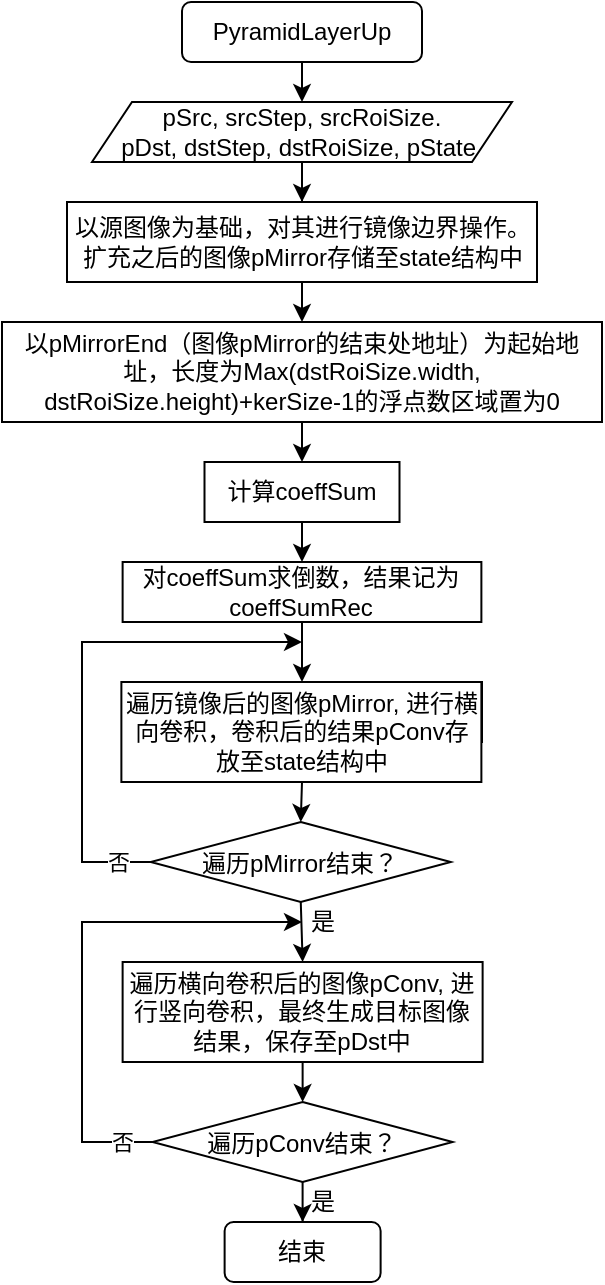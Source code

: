 <mxfile version="15.9.6" type="github">
  <diagram id="AOR__SFBQDeEKMPPwu0J" name="第 1 页">
    <mxGraphModel dx="1550" dy="867" grid="0" gridSize="10" guides="1" tooltips="1" connect="1" arrows="1" fold="1" page="1" pageScale="1" pageWidth="827" pageHeight="1169" math="0" shadow="0">
      <root>
        <mxCell id="0" />
        <mxCell id="1" parent="0" />
        <mxCell id="G0LoWcfhirMpQ-tLHPgR-2" style="edgeStyle=orthogonalEdgeStyle;rounded=0;orthogonalLoop=1;jettySize=auto;html=1;exitX=0.5;exitY=1;exitDx=0;exitDy=0;entryX=0.5;entryY=0;entryDx=0;entryDy=0;" edge="1" parent="1" source="G0LoWcfhirMpQ-tLHPgR-3" target="G0LoWcfhirMpQ-tLHPgR-5">
          <mxGeometry relative="1" as="geometry" />
        </mxCell>
        <mxCell id="G0LoWcfhirMpQ-tLHPgR-3" value="&lt;span lang=&quot;EN-US&quot;&gt;&lt;font style=&quot;font-size: 12px&quot;&gt;PyramidLayerUp&lt;br&gt;&lt;/font&gt;&lt;/span&gt;" style="rounded=1;whiteSpace=wrap;html=1;" vertex="1" parent="1">
          <mxGeometry x="320" y="90" width="120" height="30" as="geometry" />
        </mxCell>
        <mxCell id="G0LoWcfhirMpQ-tLHPgR-4" style="edgeStyle=orthogonalEdgeStyle;rounded=0;orthogonalLoop=1;jettySize=auto;html=1;entryX=0.5;entryY=0;entryDx=0;entryDy=0;fontFamily=Times New Roman;fontSize=14;" edge="1" parent="1" source="G0LoWcfhirMpQ-tLHPgR-5" target="G0LoWcfhirMpQ-tLHPgR-7">
          <mxGeometry relative="1" as="geometry" />
        </mxCell>
        <mxCell id="G0LoWcfhirMpQ-tLHPgR-5" value="pSrc, srcStep, srcRoiSize.&lt;br&gt;pDst, dstStep, dstRoiSize, pState&amp;nbsp;" style="shape=parallelogram;perimeter=parallelogramPerimeter;whiteSpace=wrap;html=1;fixedSize=1;" vertex="1" parent="1">
          <mxGeometry x="275" y="140" width="210" height="30" as="geometry" />
        </mxCell>
        <mxCell id="G0LoWcfhirMpQ-tLHPgR-6" style="edgeStyle=orthogonalEdgeStyle;rounded=0;orthogonalLoop=1;jettySize=auto;html=1;exitX=0.5;exitY=1;exitDx=0;exitDy=0;entryX=0.5;entryY=0;entryDx=0;entryDy=0;fontFamily=Helvetica;fontSize=14;" edge="1" parent="1" source="G0LoWcfhirMpQ-tLHPgR-7" target="G0LoWcfhirMpQ-tLHPgR-9">
          <mxGeometry relative="1" as="geometry" />
        </mxCell>
        <mxCell id="G0LoWcfhirMpQ-tLHPgR-7" value="以源图像为基础，对其进行镜像边界操作。扩充之后的图像pMirror存储至state结构中" style="rounded=0;whiteSpace=wrap;html=1;" vertex="1" parent="1">
          <mxGeometry x="262.5" y="190" width="235" height="40" as="geometry" />
        </mxCell>
        <mxCell id="G0LoWcfhirMpQ-tLHPgR-35" style="edgeStyle=orthogonalEdgeStyle;rounded=0;orthogonalLoop=1;jettySize=auto;html=1;exitX=0.5;exitY=1;exitDx=0;exitDy=0;entryX=0.5;entryY=0;entryDx=0;entryDy=0;" edge="1" parent="1" source="G0LoWcfhirMpQ-tLHPgR-9" target="G0LoWcfhirMpQ-tLHPgR-34">
          <mxGeometry relative="1" as="geometry" />
        </mxCell>
        <mxCell id="G0LoWcfhirMpQ-tLHPgR-9" value="以pMirrorEnd（图像pMirror的结束处地址）为起始地址，长度为Max(dstRoiSize.width, dstRoiSize.height)+kerSize-1的浮点数区域置为0" style="rounded=0;whiteSpace=wrap;html=1;" vertex="1" parent="1">
          <mxGeometry x="230" y="250" width="300" height="50" as="geometry" />
        </mxCell>
        <mxCell id="G0LoWcfhirMpQ-tLHPgR-37" style="edgeStyle=orthogonalEdgeStyle;rounded=0;orthogonalLoop=1;jettySize=auto;html=1;exitX=0.5;exitY=1;exitDx=0;exitDy=0;entryX=0.5;entryY=0;entryDx=0;entryDy=0;" edge="1" parent="1" source="G0LoWcfhirMpQ-tLHPgR-34" target="G0LoWcfhirMpQ-tLHPgR-36">
          <mxGeometry relative="1" as="geometry" />
        </mxCell>
        <mxCell id="G0LoWcfhirMpQ-tLHPgR-34" value="计算coeffSum" style="rounded=0;whiteSpace=wrap;html=1;" vertex="1" parent="1">
          <mxGeometry x="331.25" y="320" width="97.5" height="30" as="geometry" />
        </mxCell>
        <mxCell id="G0LoWcfhirMpQ-tLHPgR-39" style="edgeStyle=orthogonalEdgeStyle;rounded=0;orthogonalLoop=1;jettySize=auto;html=1;exitX=0.5;exitY=1;exitDx=0;exitDy=0;entryX=0.5;entryY=0;entryDx=0;entryDy=0;" edge="1" parent="1" source="G0LoWcfhirMpQ-tLHPgR-36" target="G0LoWcfhirMpQ-tLHPgR-38">
          <mxGeometry relative="1" as="geometry" />
        </mxCell>
        <mxCell id="G0LoWcfhirMpQ-tLHPgR-36" value="对coeffSum求倒数，结果记为coeffSumRec" style="rounded=0;whiteSpace=wrap;html=1;" vertex="1" parent="1">
          <mxGeometry x="290.31" y="370" width="179.38" height="30" as="geometry" />
        </mxCell>
        <mxCell id="G0LoWcfhirMpQ-tLHPgR-42" style="edgeStyle=orthogonalEdgeStyle;rounded=0;orthogonalLoop=1;jettySize=auto;html=1;exitX=0.5;exitY=1;exitDx=0;exitDy=0;entryX=0.5;entryY=0;entryDx=0;entryDy=0;" edge="1" parent="1" source="G0LoWcfhirMpQ-tLHPgR-38" target="G0LoWcfhirMpQ-tLHPgR-40">
          <mxGeometry relative="1" as="geometry" />
        </mxCell>
        <mxCell id="G0LoWcfhirMpQ-tLHPgR-38" value="遍历镜像后的图像pMirror, 进行横向卷积" style="rounded=0;whiteSpace=wrap;html=1;" vertex="1" parent="1">
          <mxGeometry x="290" y="430" width="180" height="30" as="geometry" />
        </mxCell>
        <mxCell id="G0LoWcfhirMpQ-tLHPgR-43" value="否" style="edgeStyle=orthogonalEdgeStyle;rounded=0;orthogonalLoop=1;jettySize=auto;html=1;exitX=0;exitY=0.5;exitDx=0;exitDy=0;" edge="1" parent="1" source="G0LoWcfhirMpQ-tLHPgR-40">
          <mxGeometry x="-0.872" relative="1" as="geometry">
            <mxPoint x="380" y="410" as="targetPoint" />
            <Array as="points">
              <mxPoint x="270" y="520" />
              <mxPoint x="270" y="410" />
            </Array>
            <mxPoint as="offset" />
          </mxGeometry>
        </mxCell>
        <mxCell id="G0LoWcfhirMpQ-tLHPgR-53" style="edgeStyle=orthogonalEdgeStyle;rounded=0;orthogonalLoop=1;jettySize=auto;html=1;exitX=0.5;exitY=1;exitDx=0;exitDy=0;entryX=0.5;entryY=0;entryDx=0;entryDy=0;" edge="1" parent="1" source="G0LoWcfhirMpQ-tLHPgR-40" target="G0LoWcfhirMpQ-tLHPgR-51">
          <mxGeometry relative="1" as="geometry" />
        </mxCell>
        <mxCell id="G0LoWcfhirMpQ-tLHPgR-40" value="&lt;span style=&quot;font-size: 12px&quot;&gt;遍历pMirror结束？&lt;/span&gt;" style="rhombus;whiteSpace=wrap;html=1;fontFamily=Helvetica;fontSize=14;" vertex="1" parent="1">
          <mxGeometry x="304.38" y="500" width="150" height="40" as="geometry" />
        </mxCell>
        <mxCell id="G0LoWcfhirMpQ-tLHPgR-44" value="遍历镜像后的图像pMirror, 进行横向卷积，卷积后的结果pConv存放至state结构中" style="rounded=0;whiteSpace=wrap;html=1;" vertex="1" parent="1">
          <mxGeometry x="289.69" y="430" width="180" height="50" as="geometry" />
        </mxCell>
        <mxCell id="G0LoWcfhirMpQ-tLHPgR-54" style="edgeStyle=orthogonalEdgeStyle;rounded=0;orthogonalLoop=1;jettySize=auto;html=1;exitX=0.5;exitY=1;exitDx=0;exitDy=0;entryX=0.5;entryY=0;entryDx=0;entryDy=0;" edge="1" parent="1" source="G0LoWcfhirMpQ-tLHPgR-51" target="G0LoWcfhirMpQ-tLHPgR-52">
          <mxGeometry relative="1" as="geometry" />
        </mxCell>
        <mxCell id="G0LoWcfhirMpQ-tLHPgR-51" value="遍历横向卷积后的图像pConv, 进行竖向卷积，最终生成目标图像结果，保存至pDst中" style="rounded=0;whiteSpace=wrap;html=1;" vertex="1" parent="1">
          <mxGeometry x="290.31" y="570" width="180" height="50" as="geometry" />
        </mxCell>
        <mxCell id="G0LoWcfhirMpQ-tLHPgR-55" value="否" style="edgeStyle=orthogonalEdgeStyle;rounded=0;orthogonalLoop=1;jettySize=auto;html=1;exitX=0;exitY=0.5;exitDx=0;exitDy=0;" edge="1" parent="1" source="G0LoWcfhirMpQ-tLHPgR-52">
          <mxGeometry x="-0.88" relative="1" as="geometry">
            <mxPoint x="380" y="550" as="targetPoint" />
            <Array as="points">
              <mxPoint x="270" y="660" />
              <mxPoint x="270" y="550" />
            </Array>
            <mxPoint as="offset" />
          </mxGeometry>
        </mxCell>
        <mxCell id="G0LoWcfhirMpQ-tLHPgR-59" style="edgeStyle=orthogonalEdgeStyle;rounded=0;orthogonalLoop=1;jettySize=auto;html=1;" edge="1" parent="1" source="G0LoWcfhirMpQ-tLHPgR-52" target="G0LoWcfhirMpQ-tLHPgR-58">
          <mxGeometry relative="1" as="geometry" />
        </mxCell>
        <mxCell id="G0LoWcfhirMpQ-tLHPgR-52" value="&lt;span style=&quot;font-size: 12px&quot;&gt;遍历&lt;/span&gt;&lt;span style=&quot;font-size: 12px&quot;&gt;pConv&lt;/span&gt;&lt;span style=&quot;font-size: 12px&quot;&gt;结束？&lt;/span&gt;" style="rhombus;whiteSpace=wrap;html=1;fontFamily=Helvetica;fontSize=14;" vertex="1" parent="1">
          <mxGeometry x="305.31" y="640" width="150" height="40" as="geometry" />
        </mxCell>
        <mxCell id="G0LoWcfhirMpQ-tLHPgR-56" value="是" style="text;html=1;align=center;verticalAlign=middle;resizable=0;points=[];autosize=1;strokeColor=none;fillColor=none;" vertex="1" parent="1">
          <mxGeometry x="375" y="540" width="30" height="20" as="geometry" />
        </mxCell>
        <mxCell id="G0LoWcfhirMpQ-tLHPgR-57" value="是" style="text;html=1;align=center;verticalAlign=middle;resizable=0;points=[];autosize=1;strokeColor=none;fillColor=none;" vertex="1" parent="1">
          <mxGeometry x="375" y="680" width="30" height="20" as="geometry" />
        </mxCell>
        <mxCell id="G0LoWcfhirMpQ-tLHPgR-58" value="&lt;span lang=&quot;EN-US&quot;&gt;&lt;font style=&quot;font-size: 12px&quot;&gt;结束&lt;/font&gt;&lt;/span&gt;" style="rounded=1;whiteSpace=wrap;html=1;" vertex="1" parent="1">
          <mxGeometry x="341.31" y="700" width="78" height="30" as="geometry" />
        </mxCell>
      </root>
    </mxGraphModel>
  </diagram>
</mxfile>
